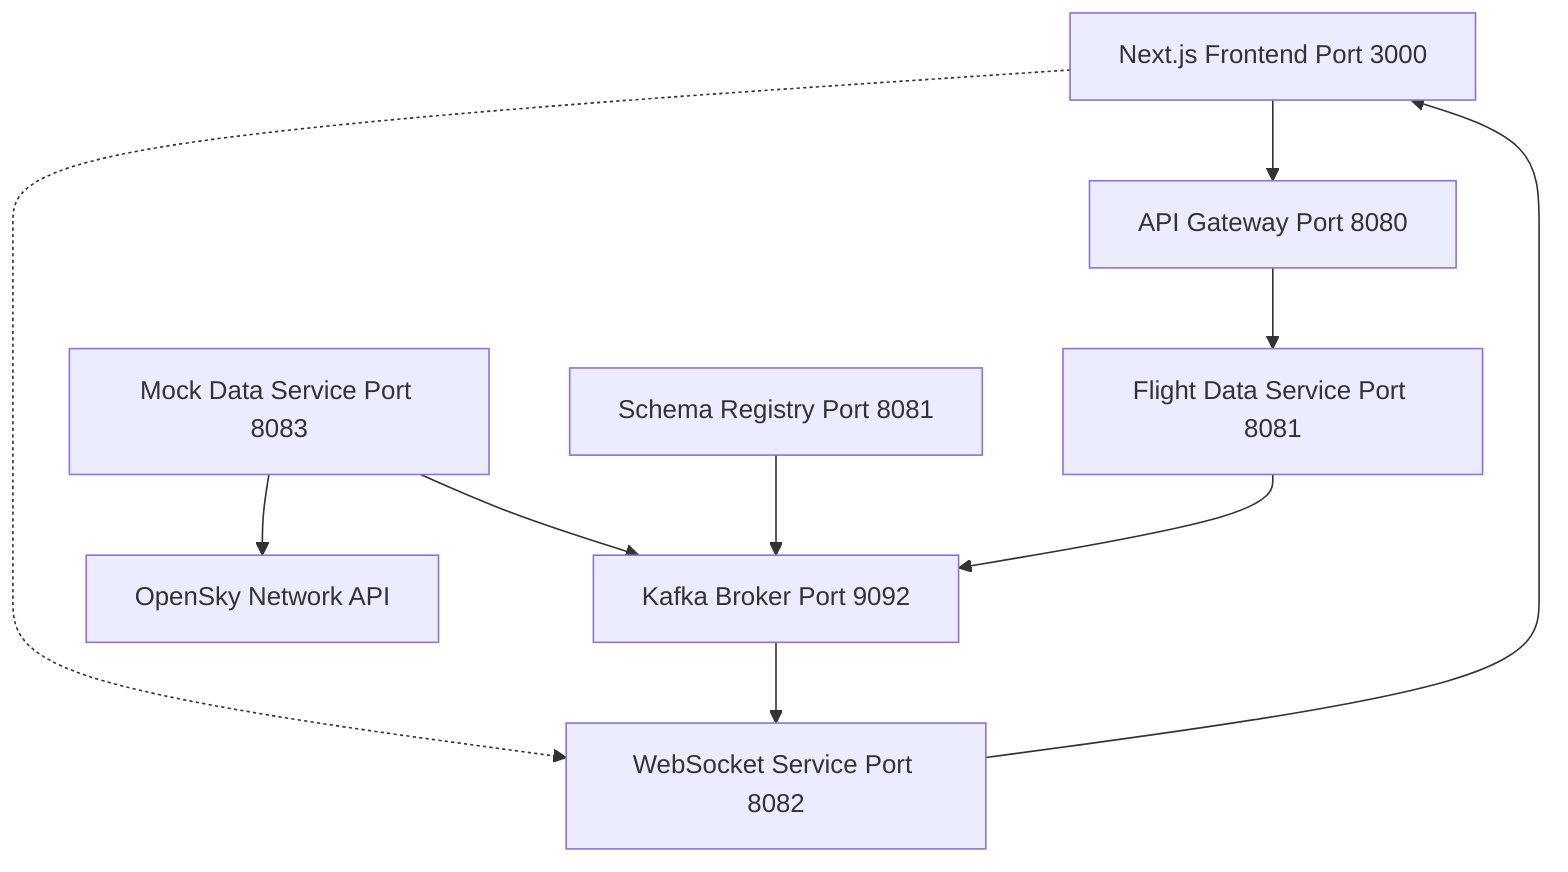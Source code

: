 flowchart TB
    Frontend[Next.js Frontend Port 3000]
    Gateway[API Gateway Port 8080]
    FlightData[Flight Data Service Port 8081]
    WebSocket[WebSocket Service Port 8082]
    MockData[Mock Data Service Port 8083]
    Kafka[Kafka Broker Port 9092]
    SchemaRegistry[Schema Registry Port 8081]
    OpenSky[OpenSky Network API]
    
    Frontend --> Gateway
    Frontend -.-> WebSocket
    Gateway --> FlightData
    MockData --> OpenSky
    MockData --> Kafka
    Kafka --> WebSocket
    WebSocket --> Frontend
    SchemaRegistry --> Kafka
    FlightData --> Kafka